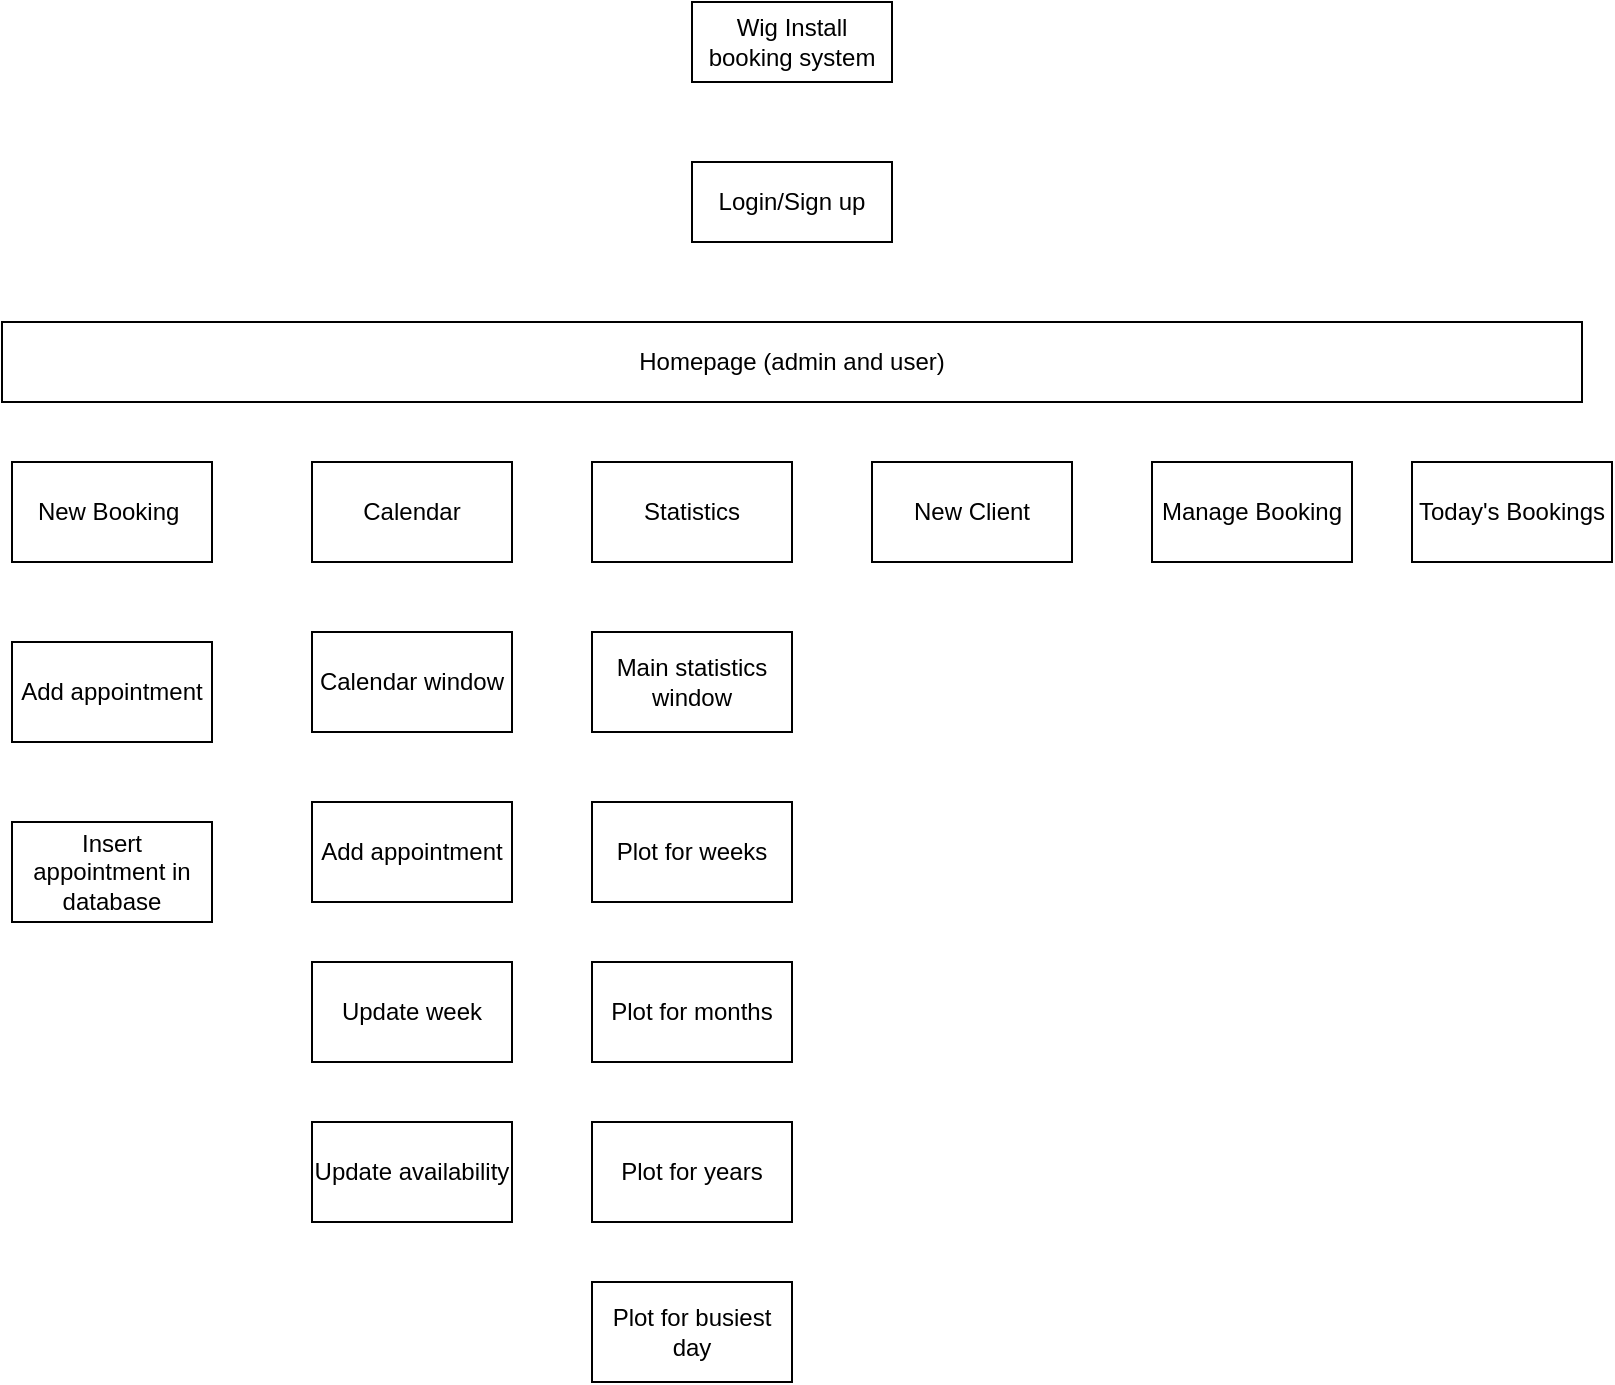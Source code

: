 <mxfile version="26.2.3">
  <diagram name="Page-1" id="0_XSRMOqwUA9aK43pTI8">
    <mxGraphModel dx="1105" dy="474" grid="1" gridSize="10" guides="1" tooltips="1" connect="1" arrows="1" fold="1" page="1" pageScale="1" pageWidth="850" pageHeight="1100" math="0" shadow="0">
      <root>
        <mxCell id="0" />
        <mxCell id="1" parent="0" />
        <mxCell id="44dSVLTpGog5VXZoPd1q-1" value="Wig Install booking system" style="rounded=0;whiteSpace=wrap;html=1;" vertex="1" parent="1">
          <mxGeometry x="360" y="80" width="100" height="40" as="geometry" />
        </mxCell>
        <mxCell id="44dSVLTpGog5VXZoPd1q-2" value="Login/Sign up" style="rounded=0;whiteSpace=wrap;html=1;" vertex="1" parent="1">
          <mxGeometry x="360" y="160" width="100" height="40" as="geometry" />
        </mxCell>
        <mxCell id="44dSVLTpGog5VXZoPd1q-3" value="Homepage (admin and user)" style="rounded=0;whiteSpace=wrap;html=1;" vertex="1" parent="1">
          <mxGeometry x="15" y="240" width="790" height="40" as="geometry" />
        </mxCell>
        <mxCell id="44dSVLTpGog5VXZoPd1q-5" value="New Booking&amp;nbsp;" style="rounded=0;whiteSpace=wrap;html=1;" vertex="1" parent="1">
          <mxGeometry x="20" y="310" width="100" height="50" as="geometry" />
        </mxCell>
        <mxCell id="44dSVLTpGog5VXZoPd1q-6" value="Calendar" style="rounded=0;whiteSpace=wrap;html=1;" vertex="1" parent="1">
          <mxGeometry x="170" y="310" width="100" height="50" as="geometry" />
        </mxCell>
        <mxCell id="44dSVLTpGog5VXZoPd1q-7" value="New Client" style="rounded=0;whiteSpace=wrap;html=1;" vertex="1" parent="1">
          <mxGeometry x="450" y="310" width="100" height="50" as="geometry" />
        </mxCell>
        <mxCell id="44dSVLTpGog5VXZoPd1q-8" value="Manage Booking" style="rounded=0;whiteSpace=wrap;html=1;" vertex="1" parent="1">
          <mxGeometry x="590" y="310" width="100" height="50" as="geometry" />
        </mxCell>
        <mxCell id="44dSVLTpGog5VXZoPd1q-9" value="Today&#39;s Bookings" style="rounded=0;whiteSpace=wrap;html=1;" vertex="1" parent="1">
          <mxGeometry x="720" y="310" width="100" height="50" as="geometry" />
        </mxCell>
        <mxCell id="44dSVLTpGog5VXZoPd1q-10" value="Statistics" style="rounded=0;whiteSpace=wrap;html=1;" vertex="1" parent="1">
          <mxGeometry x="310" y="310" width="100" height="50" as="geometry" />
        </mxCell>
        <mxCell id="44dSVLTpGog5VXZoPd1q-11" value="Insert appointment in database" style="rounded=0;whiteSpace=wrap;html=1;" vertex="1" parent="1">
          <mxGeometry x="20" y="490" width="100" height="50" as="geometry" />
        </mxCell>
        <mxCell id="44dSVLTpGog5VXZoPd1q-12" value="Add appointment" style="rounded=0;whiteSpace=wrap;html=1;" vertex="1" parent="1">
          <mxGeometry x="20" y="400" width="100" height="50" as="geometry" />
        </mxCell>
        <mxCell id="44dSVLTpGog5VXZoPd1q-13" value="Update availability" style="rounded=0;whiteSpace=wrap;html=1;" vertex="1" parent="1">
          <mxGeometry x="170" y="640" width="100" height="50" as="geometry" />
        </mxCell>
        <mxCell id="44dSVLTpGog5VXZoPd1q-14" value="Update week" style="rounded=0;whiteSpace=wrap;html=1;" vertex="1" parent="1">
          <mxGeometry x="170" y="560" width="100" height="50" as="geometry" />
        </mxCell>
        <mxCell id="44dSVLTpGog5VXZoPd1q-15" value="Add appointment" style="rounded=0;whiteSpace=wrap;html=1;" vertex="1" parent="1">
          <mxGeometry x="170" y="480" width="100" height="50" as="geometry" />
        </mxCell>
        <mxCell id="44dSVLTpGog5VXZoPd1q-16" value="Calendar window" style="rounded=0;whiteSpace=wrap;html=1;rotation=0;" vertex="1" parent="1">
          <mxGeometry x="170" y="395" width="100" height="50" as="geometry" />
        </mxCell>
        <mxCell id="44dSVLTpGog5VXZoPd1q-17" value="Plot for busiest day" style="rounded=0;whiteSpace=wrap;html=1;" vertex="1" parent="1">
          <mxGeometry x="310" y="720" width="100" height="50" as="geometry" />
        </mxCell>
        <mxCell id="44dSVLTpGog5VXZoPd1q-18" value="Plot for years" style="rounded=0;whiteSpace=wrap;html=1;" vertex="1" parent="1">
          <mxGeometry x="310" y="640" width="100" height="50" as="geometry" />
        </mxCell>
        <mxCell id="44dSVLTpGog5VXZoPd1q-19" value="Plot for months" style="rounded=0;whiteSpace=wrap;html=1;" vertex="1" parent="1">
          <mxGeometry x="310" y="560" width="100" height="50" as="geometry" />
        </mxCell>
        <mxCell id="44dSVLTpGog5VXZoPd1q-20" value="Plot for weeks" style="rounded=0;whiteSpace=wrap;html=1;" vertex="1" parent="1">
          <mxGeometry x="310" y="480" width="100" height="50" as="geometry" />
        </mxCell>
        <mxCell id="44dSVLTpGog5VXZoPd1q-21" value="Main statistics window" style="rounded=0;whiteSpace=wrap;html=1;" vertex="1" parent="1">
          <mxGeometry x="310" y="395" width="100" height="50" as="geometry" />
        </mxCell>
      </root>
    </mxGraphModel>
  </diagram>
</mxfile>
